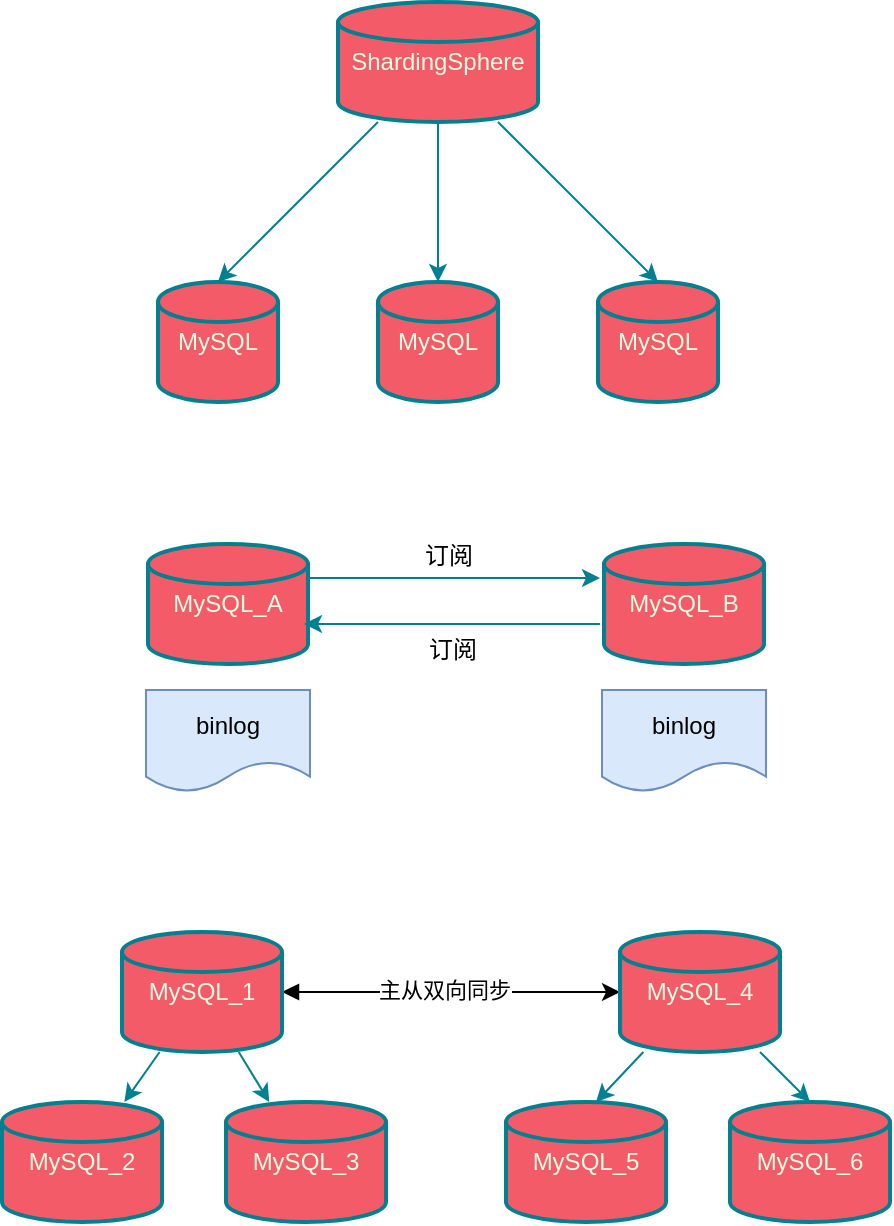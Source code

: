 <mxfile version="21.5.2" type="github">
  <diagram name="第 1 页" id="uL4GNsboAXaJ1_KjG3pS">
    <mxGraphModel dx="535" dy="314" grid="0" gridSize="10" guides="1" tooltips="1" connect="1" arrows="1" fold="1" page="1" pageScale="1" pageWidth="827" pageHeight="1169" math="0" shadow="0">
      <root>
        <mxCell id="0" />
        <mxCell id="1" parent="0" />
        <mxCell id="d99z_8fZVXnj83U1RD9M-7" style="rounded=0;orthogonalLoop=1;jettySize=auto;html=1;entryX=0.5;entryY=0;entryDx=0;entryDy=0;entryPerimeter=0;labelBackgroundColor=none;fontColor=default;strokeColor=#028090;" edge="1" parent="1" source="d99z_8fZVXnj83U1RD9M-2" target="d99z_8fZVXnj83U1RD9M-4">
          <mxGeometry relative="1" as="geometry" />
        </mxCell>
        <mxCell id="d99z_8fZVXnj83U1RD9M-9" style="edgeStyle=orthogonalEdgeStyle;rounded=0;orthogonalLoop=1;jettySize=auto;html=1;entryX=0.5;entryY=0;entryDx=0;entryDy=0;entryPerimeter=0;labelBackgroundColor=none;fontColor=default;strokeColor=#028090;" edge="1" parent="1" source="d99z_8fZVXnj83U1RD9M-2" target="d99z_8fZVXnj83U1RD9M-5">
          <mxGeometry relative="1" as="geometry" />
        </mxCell>
        <mxCell id="d99z_8fZVXnj83U1RD9M-10" style="rounded=0;orthogonalLoop=1;jettySize=auto;html=1;entryX=0.5;entryY=0;entryDx=0;entryDy=0;entryPerimeter=0;labelBackgroundColor=none;fontColor=default;strokeColor=#028090;" edge="1" parent="1" source="d99z_8fZVXnj83U1RD9M-2" target="d99z_8fZVXnj83U1RD9M-6">
          <mxGeometry relative="1" as="geometry" />
        </mxCell>
        <mxCell id="d99z_8fZVXnj83U1RD9M-2" value="ShardingSphere" style="strokeWidth=2;html=1;shape=mxgraph.flowchart.database;whiteSpace=wrap;labelBackgroundColor=none;fillColor=#F45B69;strokeColor=#028090;fontColor=#E4FDE1;" vertex="1" parent="1">
          <mxGeometry x="330" y="90" width="100" height="60" as="geometry" />
        </mxCell>
        <mxCell id="d99z_8fZVXnj83U1RD9M-4" value="MySQL" style="strokeWidth=2;html=1;shape=mxgraph.flowchart.database;whiteSpace=wrap;labelBackgroundColor=none;fillColor=#F45B69;strokeColor=#028090;fontColor=#E4FDE1;" vertex="1" parent="1">
          <mxGeometry x="240" y="230" width="60" height="60" as="geometry" />
        </mxCell>
        <mxCell id="d99z_8fZVXnj83U1RD9M-5" value="MySQL" style="strokeWidth=2;html=1;shape=mxgraph.flowchart.database;whiteSpace=wrap;labelBackgroundColor=none;fillColor=#F45B69;strokeColor=#028090;fontColor=#E4FDE1;" vertex="1" parent="1">
          <mxGeometry x="350" y="230" width="60" height="60" as="geometry" />
        </mxCell>
        <mxCell id="d99z_8fZVXnj83U1RD9M-6" value="MySQL" style="strokeWidth=2;html=1;shape=mxgraph.flowchart.database;whiteSpace=wrap;labelBackgroundColor=none;fillColor=#F45B69;strokeColor=#028090;fontColor=#E4FDE1;" vertex="1" parent="1">
          <mxGeometry x="460" y="230" width="60" height="60" as="geometry" />
        </mxCell>
        <mxCell id="d99z_8fZVXnj83U1RD9M-20" style="rounded=0;orthogonalLoop=1;jettySize=auto;html=1;strokeColor=#028090;fontColor=#E4FDE1;fillColor=#F45B69;" edge="1" parent="1">
          <mxGeometry relative="1" as="geometry">
            <mxPoint x="313" y="378" as="sourcePoint" />
            <mxPoint x="461" y="378" as="targetPoint" />
          </mxGeometry>
        </mxCell>
        <mxCell id="d99z_8fZVXnj83U1RD9M-14" value="MySQL_A" style="strokeWidth=2;html=1;shape=mxgraph.flowchart.database;whiteSpace=wrap;labelBackgroundColor=none;fillColor=#F45B69;strokeColor=#028090;fontColor=#E4FDE1;" vertex="1" parent="1">
          <mxGeometry x="235" y="361" width="80" height="60" as="geometry" />
        </mxCell>
        <mxCell id="d99z_8fZVXnj83U1RD9M-21" style="rounded=0;orthogonalLoop=1;jettySize=auto;html=1;entryX=1;entryY=0.5;entryDx=0;entryDy=0;entryPerimeter=0;strokeColor=#028090;fontColor=#E4FDE1;fillColor=#F45B69;" edge="1" parent="1">
          <mxGeometry relative="1" as="geometry">
            <mxPoint x="461" y="401" as="sourcePoint" />
            <mxPoint x="313" y="401" as="targetPoint" />
          </mxGeometry>
        </mxCell>
        <mxCell id="d99z_8fZVXnj83U1RD9M-15" value="MySQL_B" style="strokeWidth=2;html=1;shape=mxgraph.flowchart.database;whiteSpace=wrap;labelBackgroundColor=none;fillColor=#F45B69;strokeColor=#028090;fontColor=#E4FDE1;" vertex="1" parent="1">
          <mxGeometry x="463" y="361" width="80" height="60" as="geometry" />
        </mxCell>
        <mxCell id="d99z_8fZVXnj83U1RD9M-16" value="binlog" style="shape=document;whiteSpace=wrap;html=1;boundedLbl=1;fillColor=#dae8fc;strokeColor=#6c8ebf;" vertex="1" parent="1">
          <mxGeometry x="234" y="434" width="82" height="51" as="geometry" />
        </mxCell>
        <mxCell id="d99z_8fZVXnj83U1RD9M-17" value="binlog" style="shape=document;whiteSpace=wrap;html=1;boundedLbl=1;strokeColor=#6c8ebf;fillColor=#dae8fc;" vertex="1" parent="1">
          <mxGeometry x="462" y="434" width="82" height="51" as="geometry" />
        </mxCell>
        <mxCell id="d99z_8fZVXnj83U1RD9M-22" value="&lt;font color=&quot;#000000&quot;&gt;订阅&lt;/font&gt;" style="text;html=1;align=center;verticalAlign=middle;resizable=0;points=[];autosize=1;strokeColor=none;fillColor=none;fontColor=#E4FDE1;" vertex="1" parent="1">
          <mxGeometry x="364" y="354" width="42" height="26" as="geometry" />
        </mxCell>
        <mxCell id="d99z_8fZVXnj83U1RD9M-23" value="&lt;font color=&quot;#000000&quot;&gt;订阅&lt;/font&gt;" style="text;html=1;align=center;verticalAlign=middle;resizable=0;points=[];autosize=1;strokeColor=none;fillColor=none;fontColor=#E4FDE1;" vertex="1" parent="1">
          <mxGeometry x="366" y="401" width="42" height="26" as="geometry" />
        </mxCell>
        <mxCell id="d99z_8fZVXnj83U1RD9M-31" style="rounded=0;orthogonalLoop=1;jettySize=auto;html=1;strokeColor=#028090;fontColor=#E4FDE1;fillColor=#F45B69;" edge="1" parent="1" source="d99z_8fZVXnj83U1RD9M-25" target="d99z_8fZVXnj83U1RD9M-27">
          <mxGeometry relative="1" as="geometry" />
        </mxCell>
        <mxCell id="d99z_8fZVXnj83U1RD9M-32" style="rounded=0;orthogonalLoop=1;jettySize=auto;html=1;strokeColor=#028090;fontColor=#E4FDE1;fillColor=#F45B69;" edge="1" parent="1" source="d99z_8fZVXnj83U1RD9M-25" target="d99z_8fZVXnj83U1RD9M-28">
          <mxGeometry relative="1" as="geometry" />
        </mxCell>
        <mxCell id="d99z_8fZVXnj83U1RD9M-35" style="rounded=0;orthogonalLoop=1;jettySize=auto;html=1;entryX=0;entryY=0.5;entryDx=0;entryDy=0;entryPerimeter=0;strokeColor=#000000;fontColor=#E4FDE1;fillColor=#F45B69;startArrow=block;startFill=1;" edge="1" parent="1" source="d99z_8fZVXnj83U1RD9M-25" target="d99z_8fZVXnj83U1RD9M-26">
          <mxGeometry relative="1" as="geometry" />
        </mxCell>
        <mxCell id="d99z_8fZVXnj83U1RD9M-36" value="&lt;font color=&quot;#000000&quot;&gt;主从双向同步&lt;/font&gt;" style="edgeLabel;html=1;align=center;verticalAlign=middle;resizable=0;points=[];fontColor=#E4FDE1;" vertex="1" connectable="0" parent="d99z_8fZVXnj83U1RD9M-35">
          <mxGeometry x="-0.049" y="1" relative="1" as="geometry">
            <mxPoint as="offset" />
          </mxGeometry>
        </mxCell>
        <mxCell id="d99z_8fZVXnj83U1RD9M-25" value="MySQL_1" style="strokeWidth=2;html=1;shape=mxgraph.flowchart.database;whiteSpace=wrap;labelBackgroundColor=none;fillColor=#F45B69;strokeColor=#028090;fontColor=#E4FDE1;" vertex="1" parent="1">
          <mxGeometry x="222" y="555" width="80" height="60" as="geometry" />
        </mxCell>
        <mxCell id="d99z_8fZVXnj83U1RD9M-33" style="rounded=0;orthogonalLoop=1;jettySize=auto;html=1;strokeColor=#028090;fontColor=#E4FDE1;fillColor=#F45B69;entryX=0.563;entryY=0;entryDx=0;entryDy=0;entryPerimeter=0;" edge="1" parent="1" source="d99z_8fZVXnj83U1RD9M-26" target="d99z_8fZVXnj83U1RD9M-29">
          <mxGeometry relative="1" as="geometry">
            <mxPoint x="464.177" y="631.908" as="targetPoint" />
          </mxGeometry>
        </mxCell>
        <mxCell id="d99z_8fZVXnj83U1RD9M-34" style="rounded=0;orthogonalLoop=1;jettySize=auto;html=1;entryX=0.5;entryY=0;entryDx=0;entryDy=0;entryPerimeter=0;strokeColor=#028090;fontColor=#E4FDE1;fillColor=#F45B69;" edge="1" parent="1" source="d99z_8fZVXnj83U1RD9M-26" target="d99z_8fZVXnj83U1RD9M-30">
          <mxGeometry relative="1" as="geometry" />
        </mxCell>
        <mxCell id="d99z_8fZVXnj83U1RD9M-26" value="MySQL_4" style="strokeWidth=2;html=1;shape=mxgraph.flowchart.database;whiteSpace=wrap;labelBackgroundColor=none;fillColor=#F45B69;strokeColor=#028090;fontColor=#E4FDE1;" vertex="1" parent="1">
          <mxGeometry x="471" y="555" width="80" height="60" as="geometry" />
        </mxCell>
        <mxCell id="d99z_8fZVXnj83U1RD9M-27" value="MySQL_2" style="strokeWidth=2;html=1;shape=mxgraph.flowchart.database;whiteSpace=wrap;labelBackgroundColor=none;fillColor=#F45B69;strokeColor=#028090;fontColor=#E4FDE1;" vertex="1" parent="1">
          <mxGeometry x="162" y="640" width="80" height="60" as="geometry" />
        </mxCell>
        <mxCell id="d99z_8fZVXnj83U1RD9M-28" value="MySQL_3" style="strokeWidth=2;html=1;shape=mxgraph.flowchart.database;whiteSpace=wrap;labelBackgroundColor=none;fillColor=#F45B69;strokeColor=#028090;fontColor=#E4FDE1;" vertex="1" parent="1">
          <mxGeometry x="274" y="640" width="80" height="60" as="geometry" />
        </mxCell>
        <mxCell id="d99z_8fZVXnj83U1RD9M-29" value="MySQL_5" style="strokeWidth=2;html=1;shape=mxgraph.flowchart.database;whiteSpace=wrap;labelBackgroundColor=none;fillColor=#F45B69;strokeColor=#028090;fontColor=#E4FDE1;" vertex="1" parent="1">
          <mxGeometry x="414" y="640" width="80" height="60" as="geometry" />
        </mxCell>
        <mxCell id="d99z_8fZVXnj83U1RD9M-30" value="MySQL_6" style="strokeWidth=2;html=1;shape=mxgraph.flowchart.database;whiteSpace=wrap;labelBackgroundColor=none;fillColor=#F45B69;strokeColor=#028090;fontColor=#E4FDE1;" vertex="1" parent="1">
          <mxGeometry x="526" y="640" width="80" height="60" as="geometry" />
        </mxCell>
      </root>
    </mxGraphModel>
  </diagram>
</mxfile>
